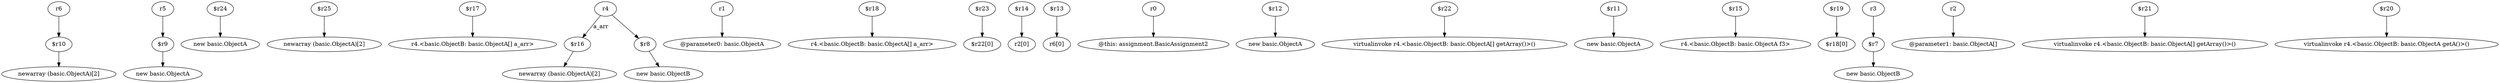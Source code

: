 digraph g {
0[label="$r10"]
1[label="newarray (basic.ObjectA)[2]"]
0->1[label=""]
2[label="$r9"]
3[label="new basic.ObjectA"]
2->3[label=""]
4[label="$r24"]
5[label="new basic.ObjectA"]
4->5[label=""]
6[label="r5"]
6->2[label=""]
7[label="$r25"]
8[label="newarray (basic.ObjectA)[2]"]
7->8[label=""]
9[label="$r17"]
10[label="r4.<basic.ObjectB: basic.ObjectA[] a_arr>"]
9->10[label=""]
11[label="r4"]
12[label="$r16"]
11->12[label="a_arr"]
13[label="r1"]
14[label="@parameter0: basic.ObjectA"]
13->14[label=""]
15[label="$r8"]
16[label="new basic.ObjectB"]
15->16[label=""]
17[label="$r18"]
18[label="r4.<basic.ObjectB: basic.ObjectA[] a_arr>"]
17->18[label=""]
19[label="$r23"]
20[label="$r22[0]"]
19->20[label=""]
21[label="$r14"]
22[label="r2[0]"]
21->22[label=""]
23[label="$r13"]
24[label="r6[0]"]
23->24[label=""]
25[label="r0"]
26[label="@this: assignment.BasicAssignment2"]
25->26[label=""]
27[label="$r12"]
28[label="new basic.ObjectA"]
27->28[label=""]
29[label="newarray (basic.ObjectA)[2]"]
12->29[label=""]
30[label="$r22"]
31[label="virtualinvoke r4.<basic.ObjectB: basic.ObjectA[] getArray()>()"]
30->31[label=""]
32[label="$r11"]
33[label="new basic.ObjectA"]
32->33[label=""]
34[label="$r15"]
35[label="r4.<basic.ObjectB: basic.ObjectA f3>"]
34->35[label=""]
36[label="r6"]
36->0[label=""]
37[label="$r19"]
38[label="$r18[0]"]
37->38[label=""]
39[label="r3"]
40[label="$r7"]
39->40[label=""]
41[label="r2"]
42[label="@parameter1: basic.ObjectA[]"]
41->42[label=""]
43[label="new basic.ObjectB"]
40->43[label=""]
44[label="$r21"]
45[label="virtualinvoke r4.<basic.ObjectB: basic.ObjectA[] getArray()>()"]
44->45[label=""]
11->15[label=""]
46[label="$r20"]
47[label="virtualinvoke r4.<basic.ObjectB: basic.ObjectA getA()>()"]
46->47[label=""]
}